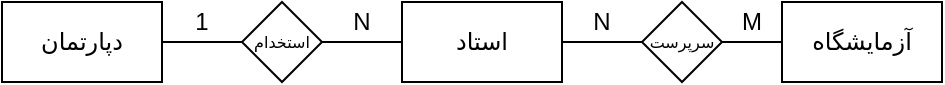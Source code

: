 <mxfile version="20.3.0" type="device"><diagram id="R2lEEEUBdFMjLlhIrx00" name="Page-1"><mxGraphModel dx="563" dy="398" grid="1" gridSize="10" guides="1" tooltips="1" connect="1" arrows="1" fold="1" page="1" pageScale="1" pageWidth="850" pageHeight="1100" math="0" shadow="0" extFonts="Permanent Marker^https://fonts.googleapis.com/css?family=Permanent+Marker"><root><mxCell id="0"/><mxCell id="1" parent="0"/><mxCell id="hs4vftY_cz7KIsE7oFim-1" value="دپارتمان" style="rounded=0;whiteSpace=wrap;html=1;fontFamily=B Yekan;" parent="1" vertex="1"><mxGeometry x="80" y="80" width="80" height="40" as="geometry"/></mxCell><mxCell id="hs4vftY_cz7KIsE7oFim-2" value="استاد" style="rounded=0;whiteSpace=wrap;html=1;fontFamily=B Yekan;" parent="1" vertex="1"><mxGeometry x="280" y="80" width="80" height="40" as="geometry"/></mxCell><mxCell id="hs4vftY_cz7KIsE7oFim-3" value="آزمایشگاه" style="rounded=0;whiteSpace=wrap;html=1;fontFamily=B Yekan;" parent="1" vertex="1"><mxGeometry x="470" y="80" width="80" height="40" as="geometry"/></mxCell><mxCell id="hs4vftY_cz7KIsE7oFim-5" style="edgeStyle=orthogonalEdgeStyle;rounded=1;orthogonalLoop=1;jettySize=auto;html=1;entryX=1;entryY=0.5;entryDx=0;entryDy=0;fontFamily=B Yekan;strokeColor=default;endArrow=none;endFill=0;" parent="1" source="hs4vftY_cz7KIsE7oFim-4" target="hs4vftY_cz7KIsE7oFim-1" edge="1"><mxGeometry relative="1" as="geometry"/></mxCell><mxCell id="hs4vftY_cz7KIsE7oFim-6" style="edgeStyle=orthogonalEdgeStyle;rounded=1;orthogonalLoop=1;jettySize=auto;html=1;entryX=0;entryY=0.5;entryDx=0;entryDy=0;fontFamily=B Yekan;endArrow=none;endFill=0;strokeColor=default;" parent="1" source="hs4vftY_cz7KIsE7oFim-4" target="hs4vftY_cz7KIsE7oFim-2" edge="1"><mxGeometry relative="1" as="geometry"/></mxCell><mxCell id="hs4vftY_cz7KIsE7oFim-4" value="استخدام" style="rhombus;whiteSpace=wrap;html=1;fontFamily=B Yekan;fontSize=8;" parent="1" vertex="1"><mxGeometry x="200" y="80" width="40" height="40" as="geometry"/></mxCell><mxCell id="hs4vftY_cz7KIsE7oFim-8" style="edgeStyle=orthogonalEdgeStyle;rounded=1;orthogonalLoop=1;jettySize=auto;html=1;entryX=1;entryY=0.5;entryDx=0;entryDy=0;fontFamily=B Yekan;endArrow=none;endFill=0;strokeColor=default;" parent="1" source="hs4vftY_cz7KIsE7oFim-7" target="hs4vftY_cz7KIsE7oFim-2" edge="1"><mxGeometry relative="1" as="geometry"/></mxCell><mxCell id="hs4vftY_cz7KIsE7oFim-9" style="edgeStyle=orthogonalEdgeStyle;rounded=1;orthogonalLoop=1;jettySize=auto;html=1;entryX=0;entryY=0.5;entryDx=0;entryDy=0;fontFamily=B Yekan;endArrow=none;endFill=0;strokeColor=default;" parent="1" source="hs4vftY_cz7KIsE7oFim-7" target="hs4vftY_cz7KIsE7oFim-3" edge="1"><mxGeometry relative="1" as="geometry"/></mxCell><mxCell id="hs4vftY_cz7KIsE7oFim-7" value="سرپرست" style="rhombus;whiteSpace=wrap;html=1;fontFamily=B Yekan;fontSize=8;" parent="1" vertex="1"><mxGeometry x="400" y="80" width="40" height="40" as="geometry"/></mxCell><mxCell id="iDWRJOw5YXNm8gy2QEuB-1" value="1" style="text;html=1;strokeColor=none;fillColor=none;align=center;verticalAlign=middle;whiteSpace=wrap;rounded=0;" vertex="1" parent="1"><mxGeometry x="160" y="80" width="40" height="20" as="geometry"/></mxCell><mxCell id="iDWRJOw5YXNm8gy2QEuB-2" value="N" style="text;html=1;strokeColor=none;fillColor=none;align=center;verticalAlign=middle;whiteSpace=wrap;rounded=0;" vertex="1" parent="1"><mxGeometry x="240" y="80" width="40" height="20" as="geometry"/></mxCell><mxCell id="iDWRJOw5YXNm8gy2QEuB-3" value="N" style="text;html=1;strokeColor=none;fillColor=none;align=center;verticalAlign=middle;whiteSpace=wrap;rounded=0;" vertex="1" parent="1"><mxGeometry x="360" y="80" width="40" height="20" as="geometry"/></mxCell><mxCell id="iDWRJOw5YXNm8gy2QEuB-4" value="M" style="text;html=1;strokeColor=none;fillColor=none;align=center;verticalAlign=middle;whiteSpace=wrap;rounded=0;" vertex="1" parent="1"><mxGeometry x="440" y="80" width="30" height="20" as="geometry"/></mxCell></root></mxGraphModel></diagram></mxfile>